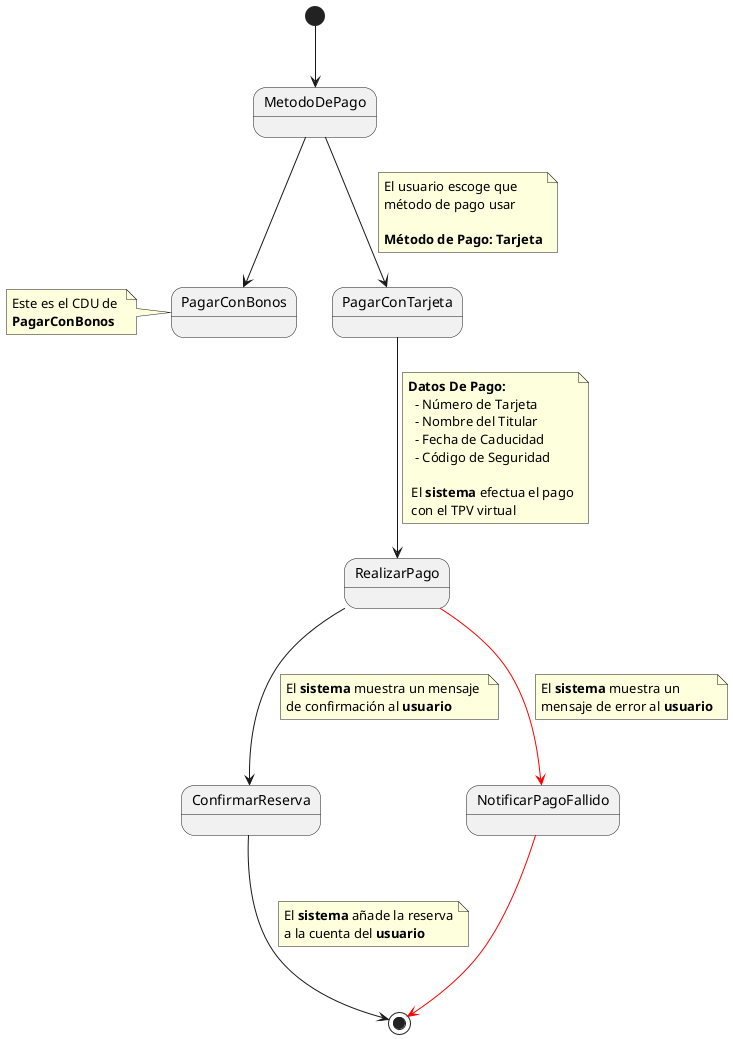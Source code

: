 @startuml

[*] --> MetodoDePago
MetodoDePago --> PagarConBonos
note left of PagarConBonos
Este es el CDU de 
**PagarConBonos**
end note

MetodoDePago --> PagarConTarjeta
note on link
 El usuario escoge que 
 método de pago usar
 
 **Método de Pago: Tarjeta**
end note

PagarConTarjeta --> RealizarPago
note on link
**Datos De Pago:**
  - Número de Tarjeta
  - Nombre del Titular
  - Fecha de Caducidad
  - Código de Seguridad

 El **sistema** efectua el pago
 con el TPV virtual
end note

RealizarPago ---> ConfirmarReserva 
note on link
  El **sistema** muestra un mensaje 
  de confirmación al **usuario**
end note

RealizarPago --[#red]-> NotificarPagoFallido 
note on link
 El **sistema** muestra un 
 mensaje de error al **usuario**
end note

NotificarPagoFallido --[#red]-> [*]

ConfirmarReserva ---> [*]
note on link
 El **sistema** añade la reserva
 a la cuenta del **usuario**
end note

@enduml
